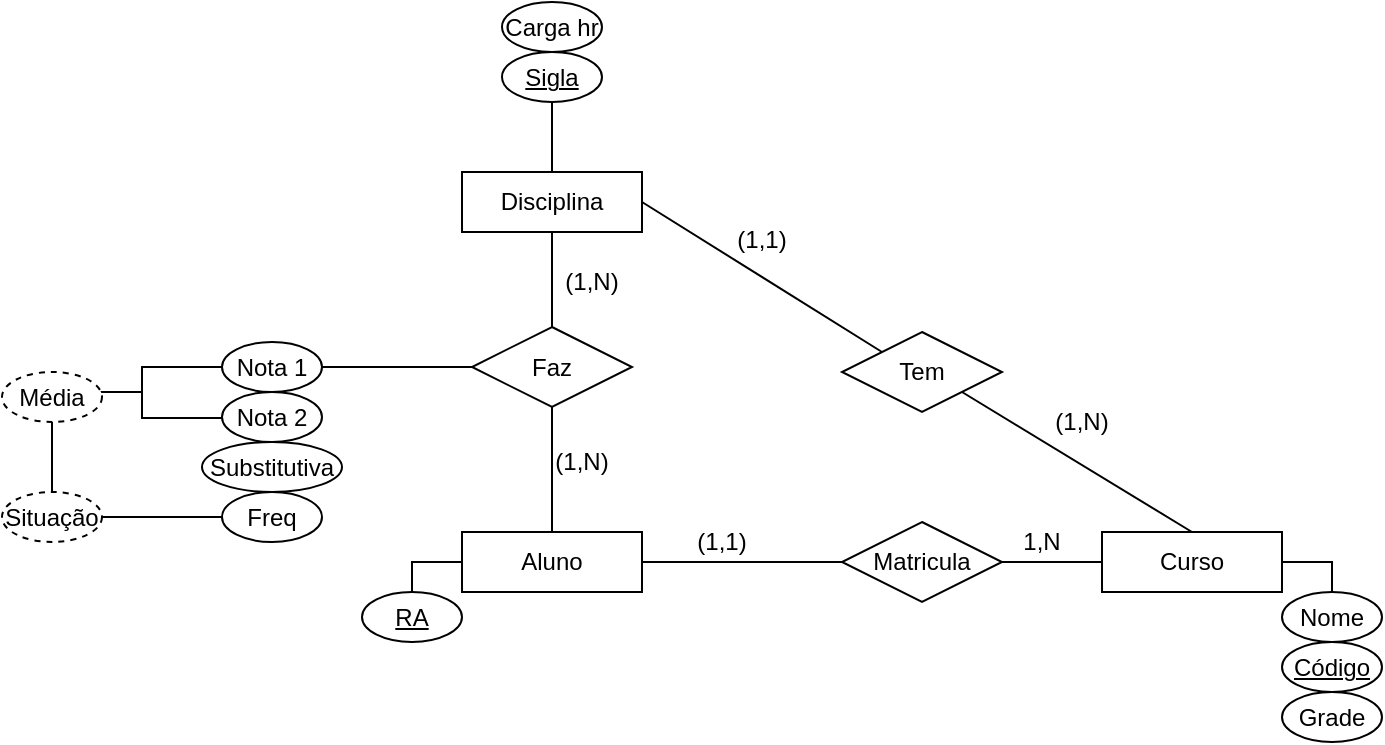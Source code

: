 <mxfile version="20.2.3" type="device"><diagram id="68YGE9rGn7npVEpUdM5W" name="Página-1"><mxGraphModel dx="677" dy="428" grid="1" gridSize="10" guides="1" tooltips="1" connect="1" arrows="1" fold="1" page="1" pageScale="1" pageWidth="1169" pageHeight="827" math="0" shadow="0"><root><mxCell id="0"/><mxCell id="1" parent="0"/><mxCell id="sQYQOU8Uw7CNGGTbr9mN-89" value="" style="edgeStyle=orthogonalEdgeStyle;rounded=0;orthogonalLoop=1;jettySize=auto;html=1;endArrow=none;endFill=0;" edge="1" parent="1" source="sQYQOU8Uw7CNGGTbr9mN-1" target="sQYQOU8Uw7CNGGTbr9mN-88"><mxGeometry relative="1" as="geometry"/></mxCell><mxCell id="sQYQOU8Uw7CNGGTbr9mN-1" value="Disciplina" style="rounded=0;whiteSpace=wrap;html=1;" vertex="1" parent="1"><mxGeometry x="380" y="380" width="90" height="30" as="geometry"/></mxCell><mxCell id="sQYQOU8Uw7CNGGTbr9mN-2" value="Aluno" style="rounded=0;whiteSpace=wrap;html=1;" vertex="1" parent="1"><mxGeometry x="380" y="560" width="90" height="30" as="geometry"/></mxCell><mxCell id="sQYQOU8Uw7CNGGTbr9mN-40" value="" style="edgeStyle=orthogonalEdgeStyle;rounded=0;orthogonalLoop=1;jettySize=auto;html=1;endArrow=none;endFill=0;" edge="1" parent="1" source="sQYQOU8Uw7CNGGTbr9mN-17" target="sQYQOU8Uw7CNGGTbr9mN-2"><mxGeometry relative="1" as="geometry"/></mxCell><mxCell id="sQYQOU8Uw7CNGGTbr9mN-53" value="" style="edgeStyle=orthogonalEdgeStyle;rounded=0;orthogonalLoop=1;jettySize=auto;html=1;endArrow=none;endFill=0;" edge="1" parent="1" source="sQYQOU8Uw7CNGGTbr9mN-17" target="sQYQOU8Uw7CNGGTbr9mN-1"><mxGeometry relative="1" as="geometry"/></mxCell><mxCell id="sQYQOU8Uw7CNGGTbr9mN-17" value="Faz" style="rhombus;whiteSpace=wrap;html=1;" vertex="1" parent="1"><mxGeometry x="385" y="457.5" width="80" height="40" as="geometry"/></mxCell><mxCell id="sQYQOU8Uw7CNGGTbr9mN-75" value="" style="edgeStyle=orthogonalEdgeStyle;rounded=0;orthogonalLoop=1;jettySize=auto;html=1;endArrow=none;endFill=0;entryX=0.5;entryY=0;entryDx=0;entryDy=0;" edge="1" parent="1" source="sQYQOU8Uw7CNGGTbr9mN-47" target="sQYQOU8Uw7CNGGTbr9mN-71"><mxGeometry relative="1" as="geometry"><Array as="points"><mxPoint x="815" y="575"/></Array></mxGeometry></mxCell><mxCell id="sQYQOU8Uw7CNGGTbr9mN-47" value="Curso" style="rounded=0;whiteSpace=wrap;html=1;" vertex="1" parent="1"><mxGeometry x="700" y="560" width="90" height="30" as="geometry"/></mxCell><mxCell id="sQYQOU8Uw7CNGGTbr9mN-55" value="(1,1)" style="text;html=1;strokeColor=none;fillColor=none;align=center;verticalAlign=middle;whiteSpace=wrap;rounded=0;" vertex="1" parent="1"><mxGeometry x="500" y="399" width="60" height="30" as="geometry"/></mxCell><mxCell id="sQYQOU8Uw7CNGGTbr9mN-56" value="(1,N)" style="text;html=1;strokeColor=none;fillColor=none;align=center;verticalAlign=middle;whiteSpace=wrap;rounded=0;" vertex="1" parent="1"><mxGeometry x="415" y="420" width="60" height="30" as="geometry"/></mxCell><mxCell id="sQYQOU8Uw7CNGGTbr9mN-59" value="" style="endArrow=none;html=1;rounded=0;entryX=1;entryY=0.5;entryDx=0;entryDy=0;exitX=0;exitY=0;exitDx=0;exitDy=0;" edge="1" parent="1" source="sQYQOU8Uw7CNGGTbr9mN-64" target="sQYQOU8Uw7CNGGTbr9mN-1"><mxGeometry width="50" height="50" relative="1" as="geometry"><mxPoint x="550" y="560" as="sourcePoint"/><mxPoint x="515" y="310" as="targetPoint"/></mxGeometry></mxCell><mxCell id="sQYQOU8Uw7CNGGTbr9mN-62" value="" style="edgeStyle=orthogonalEdgeStyle;rounded=0;orthogonalLoop=1;jettySize=auto;html=1;endArrow=none;endFill=0;" edge="1" parent="1" source="sQYQOU8Uw7CNGGTbr9mN-61" target="sQYQOU8Uw7CNGGTbr9mN-47"><mxGeometry relative="1" as="geometry"/></mxCell><mxCell id="sQYQOU8Uw7CNGGTbr9mN-63" value="" style="edgeStyle=orthogonalEdgeStyle;rounded=0;orthogonalLoop=1;jettySize=auto;html=1;endArrow=none;endFill=0;exitX=0;exitY=0.5;exitDx=0;exitDy=0;" edge="1" parent="1" source="sQYQOU8Uw7CNGGTbr9mN-61" target="sQYQOU8Uw7CNGGTbr9mN-2"><mxGeometry relative="1" as="geometry"><mxPoint x="520" y="575" as="sourcePoint"/></mxGeometry></mxCell><mxCell id="sQYQOU8Uw7CNGGTbr9mN-61" value="Matricula" style="rhombus;whiteSpace=wrap;html=1;" vertex="1" parent="1"><mxGeometry x="570" y="555" width="80" height="40" as="geometry"/></mxCell><mxCell id="sQYQOU8Uw7CNGGTbr9mN-64" value="Tem" style="rhombus;whiteSpace=wrap;html=1;" vertex="1" parent="1"><mxGeometry x="570" y="460" width="80" height="40" as="geometry"/></mxCell><mxCell id="sQYQOU8Uw7CNGGTbr9mN-65" value="" style="endArrow=none;html=1;rounded=0;entryX=1;entryY=1;entryDx=0;entryDy=0;exitX=0.5;exitY=0;exitDx=0;exitDy=0;" edge="1" parent="1" source="sQYQOU8Uw7CNGGTbr9mN-47" target="sQYQOU8Uw7CNGGTbr9mN-64"><mxGeometry width="50" height="50" relative="1" as="geometry"><mxPoint x="750" y="560" as="sourcePoint"/><mxPoint x="624.16" y="470" as="targetPoint"/></mxGeometry></mxCell><mxCell id="sQYQOU8Uw7CNGGTbr9mN-66" value="(1,N)" style="text;html=1;strokeColor=none;fillColor=none;align=center;verticalAlign=middle;whiteSpace=wrap;rounded=0;" vertex="1" parent="1"><mxGeometry x="410" y="510" width="60" height="30" as="geometry"/></mxCell><mxCell id="sQYQOU8Uw7CNGGTbr9mN-67" value="(1,N)" style="text;html=1;strokeColor=none;fillColor=none;align=center;verticalAlign=middle;whiteSpace=wrap;rounded=0;" vertex="1" parent="1"><mxGeometry x="660" y="490" width="60" height="30" as="geometry"/></mxCell><mxCell id="sQYQOU8Uw7CNGGTbr9mN-68" value="(1,1)" style="text;html=1;strokeColor=none;fillColor=none;align=center;verticalAlign=middle;whiteSpace=wrap;rounded=0;" vertex="1" parent="1"><mxGeometry x="480" y="550" width="60" height="30" as="geometry"/></mxCell><mxCell id="sQYQOU8Uw7CNGGTbr9mN-69" value="1,N" style="text;html=1;strokeColor=none;fillColor=none;align=center;verticalAlign=middle;whiteSpace=wrap;rounded=0;" vertex="1" parent="1"><mxGeometry x="640" y="550" width="60" height="30" as="geometry"/></mxCell><mxCell id="sQYQOU8Uw7CNGGTbr9mN-74" value="" style="group" vertex="1" connectable="0" parent="1"><mxGeometry x="790" y="590" width="50" height="75" as="geometry"/></mxCell><mxCell id="sQYQOU8Uw7CNGGTbr9mN-71" value="Nome&lt;br&gt;" style="ellipse;whiteSpace=wrap;html=1;" vertex="1" parent="sQYQOU8Uw7CNGGTbr9mN-74"><mxGeometry width="50" height="25" as="geometry"/></mxCell><mxCell id="sQYQOU8Uw7CNGGTbr9mN-72" value="&lt;u&gt;Código&lt;/u&gt;" style="ellipse;whiteSpace=wrap;html=1;" vertex="1" parent="sQYQOU8Uw7CNGGTbr9mN-74"><mxGeometry y="25" width="50" height="25" as="geometry"/></mxCell><mxCell id="sQYQOU8Uw7CNGGTbr9mN-73" value="Grade" style="ellipse;whiteSpace=wrap;html=1;" vertex="1" parent="sQYQOU8Uw7CNGGTbr9mN-74"><mxGeometry y="50" width="50" height="25" as="geometry"/></mxCell><mxCell id="sQYQOU8Uw7CNGGTbr9mN-78" style="edgeStyle=orthogonalEdgeStyle;rounded=0;orthogonalLoop=1;jettySize=auto;html=1;entryX=0;entryY=0.5;entryDx=0;entryDy=0;endArrow=none;endFill=0;" edge="1" parent="1" source="sQYQOU8Uw7CNGGTbr9mN-76" target="sQYQOU8Uw7CNGGTbr9mN-2"><mxGeometry relative="1" as="geometry"><Array as="points"><mxPoint x="355" y="575"/></Array></mxGeometry></mxCell><mxCell id="sQYQOU8Uw7CNGGTbr9mN-76" value="&lt;u&gt;RA&lt;/u&gt;" style="ellipse;whiteSpace=wrap;html=1;" vertex="1" parent="1"><mxGeometry x="330" y="590" width="50" height="25" as="geometry"/></mxCell><mxCell id="sQYQOU8Uw7CNGGTbr9mN-93" style="edgeStyle=orthogonalEdgeStyle;rounded=0;orthogonalLoop=1;jettySize=auto;html=1;entryX=0;entryY=0.5;entryDx=0;entryDy=0;endArrow=none;endFill=0;exitX=1;exitY=0.5;exitDx=0;exitDy=0;" edge="1" parent="1" source="sQYQOU8Uw7CNGGTbr9mN-79" target="sQYQOU8Uw7CNGGTbr9mN-17"><mxGeometry relative="1" as="geometry"/></mxCell><mxCell id="sQYQOU8Uw7CNGGTbr9mN-88" value="&lt;u&gt;Sigla&lt;/u&gt;" style="ellipse;whiteSpace=wrap;html=1;" vertex="1" parent="1"><mxGeometry x="400" y="320" width="50" height="25" as="geometry"/></mxCell><mxCell id="sQYQOU8Uw7CNGGTbr9mN-90" value="Carga hr" style="ellipse;whiteSpace=wrap;html=1;" vertex="1" parent="1"><mxGeometry x="400" y="295" width="50" height="25" as="geometry"/></mxCell><mxCell id="sQYQOU8Uw7CNGGTbr9mN-82" value="Substitutiva" style="ellipse;whiteSpace=wrap;html=1;" vertex="1" parent="1"><mxGeometry x="250" y="515" width="70" height="25" as="geometry"/></mxCell><mxCell id="sQYQOU8Uw7CNGGTbr9mN-79" value="Nota 1" style="ellipse;whiteSpace=wrap;html=1;container=0;" vertex="1" parent="1"><mxGeometry x="260" y="465" width="50" height="25" as="geometry"/></mxCell><mxCell id="sQYQOU8Uw7CNGGTbr9mN-85" style="edgeStyle=orthogonalEdgeStyle;rounded=0;orthogonalLoop=1;jettySize=auto;html=1;entryX=0;entryY=0.5;entryDx=0;entryDy=0;endArrow=none;endFill=0;exitX=0.01;exitY=0.414;exitDx=0;exitDy=0;exitPerimeter=0;" edge="1" parent="1" source="sQYQOU8Uw7CNGGTbr9mN-80" target="sQYQOU8Uw7CNGGTbr9mN-79"><mxGeometry relative="1" as="geometry"><Array as="points"><mxPoint x="260" y="503"/><mxPoint x="220" y="503"/><mxPoint x="220" y="477"/></Array></mxGeometry></mxCell><mxCell id="sQYQOU8Uw7CNGGTbr9mN-80" value="Nota 2" style="ellipse;whiteSpace=wrap;html=1;container=0;" vertex="1" parent="1"><mxGeometry x="260" y="490" width="50" height="25" as="geometry"/></mxCell><mxCell id="sQYQOU8Uw7CNGGTbr9mN-86" style="edgeStyle=orthogonalEdgeStyle;rounded=0;orthogonalLoop=1;jettySize=auto;html=1;endArrow=none;endFill=0;exitX=1;exitY=0.5;exitDx=0;exitDy=0;" edge="1" parent="1" source="sQYQOU8Uw7CNGGTbr9mN-81"><mxGeometry relative="1" as="geometry"><mxPoint x="220" y="490" as="targetPoint"/><Array as="points"><mxPoint x="170" y="490"/></Array></mxGeometry></mxCell><mxCell id="sQYQOU8Uw7CNGGTbr9mN-81" value="Média" style="ellipse;whiteSpace=wrap;html=1;dashed=1;container=0;" vertex="1" parent="1"><mxGeometry x="150" y="480" width="50" height="25" as="geometry"/></mxCell><mxCell id="sQYQOU8Uw7CNGGTbr9mN-83" value="Freq" style="ellipse;whiteSpace=wrap;html=1;container=0;" vertex="1" parent="1"><mxGeometry x="260" y="540" width="50" height="25" as="geometry"/></mxCell><mxCell id="sQYQOU8Uw7CNGGTbr9mN-97" value="" style="edgeStyle=orthogonalEdgeStyle;rounded=0;orthogonalLoop=1;jettySize=auto;html=1;endArrow=none;endFill=0;" edge="1" parent="1" source="sQYQOU8Uw7CNGGTbr9mN-96" target="sQYQOU8Uw7CNGGTbr9mN-83"><mxGeometry relative="1" as="geometry"/></mxCell><mxCell id="sQYQOU8Uw7CNGGTbr9mN-98" value="" style="edgeStyle=orthogonalEdgeStyle;rounded=0;orthogonalLoop=1;jettySize=auto;html=1;endArrow=none;endFill=0;" edge="1" parent="1" source="sQYQOU8Uw7CNGGTbr9mN-96" target="sQYQOU8Uw7CNGGTbr9mN-81"><mxGeometry relative="1" as="geometry"/></mxCell><mxCell id="sQYQOU8Uw7CNGGTbr9mN-96" value="Situação" style="ellipse;whiteSpace=wrap;html=1;container=0;dashed=1;" vertex="1" parent="1"><mxGeometry x="150" y="540" width="50" height="25" as="geometry"/></mxCell></root></mxGraphModel></diagram></mxfile>